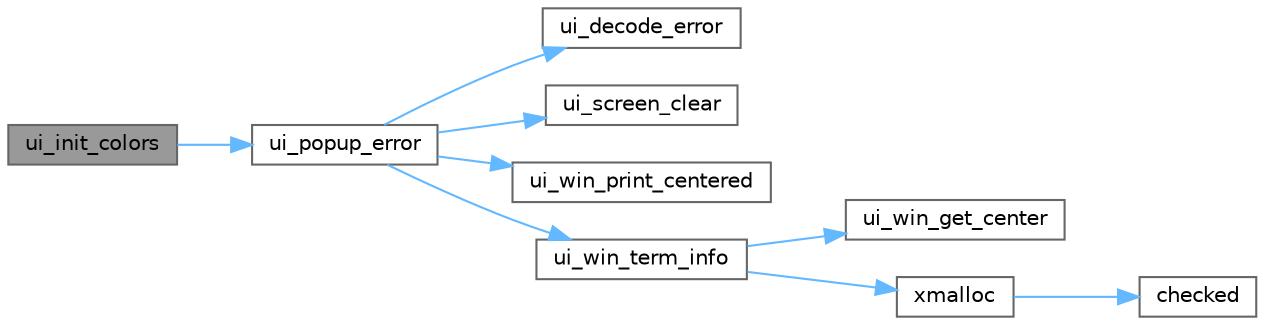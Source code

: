 digraph "ui_init_colors"
{
 // LATEX_PDF_SIZE
  bgcolor="transparent";
  edge [fontname=Helvetica,fontsize=10,labelfontname=Helvetica,labelfontsize=10];
  node [fontname=Helvetica,fontsize=10,shape=box,height=0.2,width=0.4];
  rankdir="LR";
  Node1 [label="ui_init_colors",height=0.2,width=0.4,color="gray40", fillcolor="grey60", style="filled", fontcolor="black",tooltip="function set the menù colour"];
  Node1 -> Node2 [color="steelblue1",style="solid"];
  Node2 [label="ui_popup_error",height=0.2,width=0.4,color="grey40", fillcolor="white", style="filled",URL="$ui__utils_8c.html#a4b76ccc1ba4270b28d9ae2543011e596",tooltip="the function generate a pop-up with the error."];
  Node2 -> Node3 [color="steelblue1",style="solid"];
  Node3 [label="ui_decode_error",height=0.2,width=0.4,color="grey40", fillcolor="white", style="filled",URL="$ui__utils_8c.html#afbc9bfcb3efe29844303dd133c1d9bd3",tooltip="function that control if the player do something wrong or the map have some error"];
  Node2 -> Node4 [color="steelblue1",style="solid"];
  Node4 [label="ui_screen_clear",height=0.2,width=0.4,color="grey40", fillcolor="white", style="filled",URL="$ui__win_8c.html#a0d45246ea5071b703e53a7a24002ed38",tooltip="clear the screen"];
  Node2 -> Node5 [color="steelblue1",style="solid"];
  Node5 [label="ui_win_print_centered",height=0.2,width=0.4,color="grey40", fillcolor="white", style="filled",URL="$ui__win_8c.html#add8b0c5cf2cec5c907cdafe2c48aecb6",tooltip="Print a string at the center of the screen both in the x and y axes."];
  Node2 -> Node6 [color="steelblue1",style="solid"];
  Node6 [label="ui_win_term_info",height=0.2,width=0.4,color="grey40", fillcolor="white", style="filled",URL="$ui__win_8c.html#ac710b0db33790eea643bd88ce4ef349d",tooltip="Gets the current terminal info."];
  Node6 -> Node7 [color="steelblue1",style="solid"];
  Node7 [label="ui_win_get_center",height=0.2,width=0.4,color="grey40", fillcolor="white", style="filled",URL="$ui__win_8c.html#a305088bbee63f82980687782e2da5ee9",tooltip="Calculate the center of a spcific window."];
  Node6 -> Node8 [color="steelblue1",style="solid"];
  Node8 [label="xmalloc",height=0.2,width=0.4,color="grey40", fillcolor="white", style="filled",URL="$alloc_8c.html#a0803c926e3d15b7ca7758c9fe3e5ce7b",tooltip="alloc memory for a pointer."];
  Node8 -> Node9 [color="steelblue1",style="solid"];
  Node9 [label="checked",height=0.2,width=0.4,color="grey40", fillcolor="white", style="filled",URL="$alloc_8c.html#a59b81da0ba228faf2f8da90c0990c21f",tooltip="check if the the malloc allocate the memory."];
}
